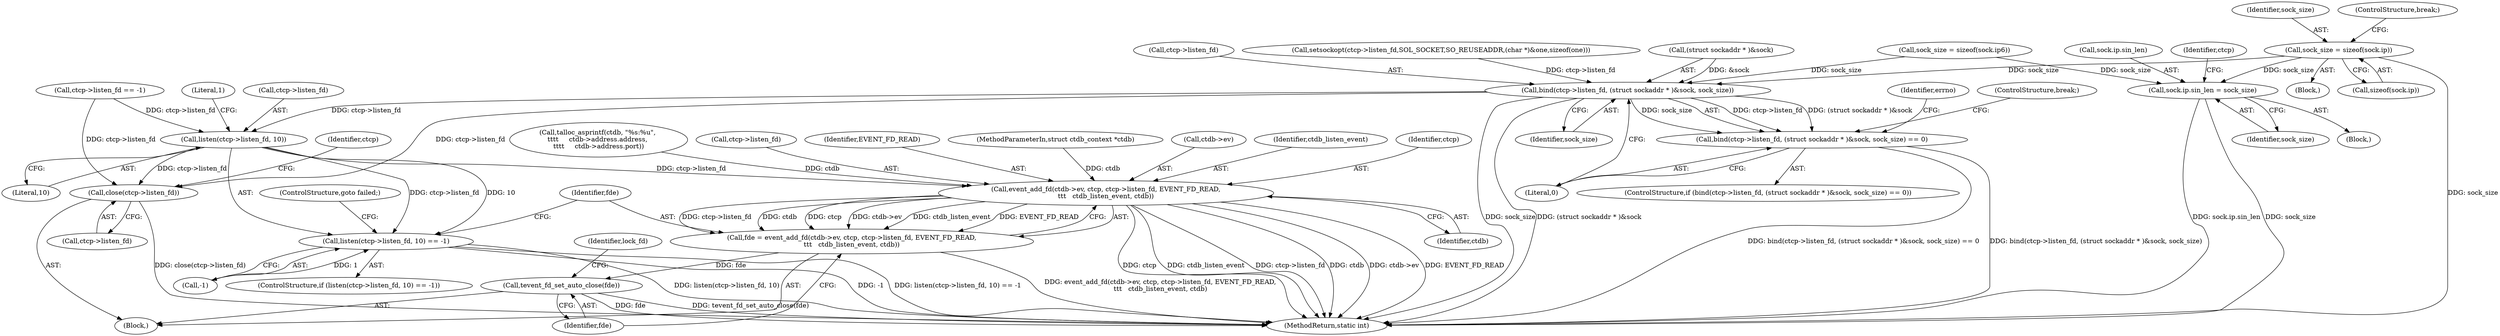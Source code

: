 digraph "0_samba_b9b9f6738fba5c32e87cb9c36b358355b444fb9b@API" {
"1000266" [label="(Call,sock_size = sizeof(sock.ip))"];
"1000299" [label="(Call,sock.ip.sin_len = sock_size)"];
"1000348" [label="(Call,bind(ctcp->listen_fd, (struct sockaddr * )&sock, sock_size))"];
"1000347" [label="(Call,bind(ctcp->listen_fd, (struct sockaddr * )&sock, sock_size) == 0)"];
"1000459" [label="(Call,listen(ctcp->listen_fd, 10))"];
"1000458" [label="(Call,listen(ctcp->listen_fd, 10) == -1)"];
"1000470" [label="(Call,event_add_fd(ctdb->ev, ctcp, ctcp->listen_fd, EVENT_FD_READ,\n\t\t\t   ctdb_listen_event, ctdb))"];
"1000468" [label="(Call,fde = event_add_fd(ctdb->ev, ctcp, ctcp->listen_fd, EVENT_FD_READ,\n\t\t\t   ctdb_listen_event, ctdb))"];
"1000481" [label="(Call,tevent_fd_set_auto_close(fde))"];
"1000490" [label="(Call,close(ctcp->listen_fd))"];
"1000103" [label="(MethodParameterIn,struct ctdb_context *ctdb)"];
"1000267" [label="(Identifier,sock_size)"];
"1000359" [label="(ControlStructure,break;)"];
"1000248" [label="(Block,)"];
"1000484" [label="(Identifier,lock_fd)"];
"1000496" [label="(Identifier,ctcp)"];
"1000104" [label="(Block,)"];
"1000490" [label="(Call,close(ctcp->listen_fd))"];
"1000470" [label="(Call,event_add_fd(ctdb->ev, ctcp, ctcp->listen_fd, EVENT_FD_READ,\n\t\t\t   ctdb_listen_event, ctdb))"];
"1000290" [label="(Call,sock_size = sizeof(sock.ip6))"];
"1000299" [label="(Call,sock.ip.sin_len = sock_size)"];
"1000334" [label="(Call,setsockopt(ctcp->listen_fd,SOL_SOCKET,SO_REUSEADDR,(char *)&one,sizeof(one)))"];
"1000471" [label="(Call,ctdb->ev)"];
"1000352" [label="(Call,(struct sockaddr * )&sock)"];
"1000479" [label="(Identifier,ctdb_listen_event)"];
"1000357" [label="(Literal,0)"];
"1000465" [label="(Literal,1)"];
"1000464" [label="(Call,-1)"];
"1000474" [label="(Identifier,ctcp)"];
"1000468" [label="(Call,fde = event_add_fd(ctdb->ev, ctcp, ctcp->listen_fd, EVENT_FD_READ,\n\t\t\t   ctdb_listen_event, ctdb))"];
"1000356" [label="(Identifier,sock_size)"];
"1000362" [label="(Identifier,errno)"];
"1000349" [label="(Call,ctcp->listen_fd)"];
"1000414" [label="(Call,talloc_asprintf(ctdb, \"%s:%u\", \n\t\t\t\t     ctdb->address.address, \n\t\t\t\t     ctdb->address.port))"];
"1000347" [label="(Call,bind(ctcp->listen_fd, (struct sockaddr * )&sock, sock_size) == 0)"];
"1000460" [label="(Call,ctcp->listen_fd)"];
"1000308" [label="(Identifier,ctcp)"];
"1000319" [label="(Call,ctcp->listen_fd == -1)"];
"1000268" [label="(Call,sizeof(sock.ip))"];
"1000467" [label="(ControlStructure,goto failed;)"];
"1000272" [label="(ControlStructure,break;)"];
"1000209" [label="(Block,)"];
"1000481" [label="(Call,tevent_fd_set_auto_close(fde))"];
"1000482" [label="(Identifier,fde)"];
"1000300" [label="(Call,sock.ip.sin_len)"];
"1000458" [label="(Call,listen(ctcp->listen_fd, 10) == -1)"];
"1000475" [label="(Call,ctcp->listen_fd)"];
"1000266" [label="(Call,sock_size = sizeof(sock.ip))"];
"1000348" [label="(Call,bind(ctcp->listen_fd, (struct sockaddr * )&sock, sock_size))"];
"1000457" [label="(ControlStructure,if (listen(ctcp->listen_fd, 10) == -1))"];
"1000503" [label="(MethodReturn,static int)"];
"1000469" [label="(Identifier,fde)"];
"1000305" [label="(Identifier,sock_size)"];
"1000480" [label="(Identifier,ctdb)"];
"1000491" [label="(Call,ctcp->listen_fd)"];
"1000459" [label="(Call,listen(ctcp->listen_fd, 10))"];
"1000463" [label="(Literal,10)"];
"1000478" [label="(Identifier,EVENT_FD_READ)"];
"1000346" [label="(ControlStructure,if (bind(ctcp->listen_fd, (struct sockaddr * )&sock, sock_size) == 0))"];
"1000266" -> "1000248"  [label="AST: "];
"1000266" -> "1000268"  [label="CFG: "];
"1000267" -> "1000266"  [label="AST: "];
"1000268" -> "1000266"  [label="AST: "];
"1000272" -> "1000266"  [label="CFG: "];
"1000266" -> "1000503"  [label="DDG: sock_size"];
"1000266" -> "1000299"  [label="DDG: sock_size"];
"1000266" -> "1000348"  [label="DDG: sock_size"];
"1000299" -> "1000209"  [label="AST: "];
"1000299" -> "1000305"  [label="CFG: "];
"1000300" -> "1000299"  [label="AST: "];
"1000305" -> "1000299"  [label="AST: "];
"1000308" -> "1000299"  [label="CFG: "];
"1000299" -> "1000503"  [label="DDG: sock_size"];
"1000299" -> "1000503"  [label="DDG: sock.ip.sin_len"];
"1000290" -> "1000299"  [label="DDG: sock_size"];
"1000348" -> "1000347"  [label="AST: "];
"1000348" -> "1000356"  [label="CFG: "];
"1000349" -> "1000348"  [label="AST: "];
"1000352" -> "1000348"  [label="AST: "];
"1000356" -> "1000348"  [label="AST: "];
"1000357" -> "1000348"  [label="CFG: "];
"1000348" -> "1000503"  [label="DDG: sock_size"];
"1000348" -> "1000503"  [label="DDG: (struct sockaddr * )&sock"];
"1000348" -> "1000347"  [label="DDG: ctcp->listen_fd"];
"1000348" -> "1000347"  [label="DDG: (struct sockaddr * )&sock"];
"1000348" -> "1000347"  [label="DDG: sock_size"];
"1000334" -> "1000348"  [label="DDG: ctcp->listen_fd"];
"1000352" -> "1000348"  [label="DDG: &sock"];
"1000290" -> "1000348"  [label="DDG: sock_size"];
"1000348" -> "1000459"  [label="DDG: ctcp->listen_fd"];
"1000348" -> "1000490"  [label="DDG: ctcp->listen_fd"];
"1000347" -> "1000346"  [label="AST: "];
"1000347" -> "1000357"  [label="CFG: "];
"1000357" -> "1000347"  [label="AST: "];
"1000359" -> "1000347"  [label="CFG: "];
"1000362" -> "1000347"  [label="CFG: "];
"1000347" -> "1000503"  [label="DDG: bind(ctcp->listen_fd, (struct sockaddr * )&sock, sock_size)"];
"1000347" -> "1000503"  [label="DDG: bind(ctcp->listen_fd, (struct sockaddr * )&sock, sock_size) == 0"];
"1000459" -> "1000458"  [label="AST: "];
"1000459" -> "1000463"  [label="CFG: "];
"1000460" -> "1000459"  [label="AST: "];
"1000463" -> "1000459"  [label="AST: "];
"1000465" -> "1000459"  [label="CFG: "];
"1000459" -> "1000458"  [label="DDG: ctcp->listen_fd"];
"1000459" -> "1000458"  [label="DDG: 10"];
"1000319" -> "1000459"  [label="DDG: ctcp->listen_fd"];
"1000459" -> "1000470"  [label="DDG: ctcp->listen_fd"];
"1000459" -> "1000490"  [label="DDG: ctcp->listen_fd"];
"1000458" -> "1000457"  [label="AST: "];
"1000458" -> "1000464"  [label="CFG: "];
"1000464" -> "1000458"  [label="AST: "];
"1000467" -> "1000458"  [label="CFG: "];
"1000469" -> "1000458"  [label="CFG: "];
"1000458" -> "1000503"  [label="DDG: listen(ctcp->listen_fd, 10)"];
"1000458" -> "1000503"  [label="DDG: -1"];
"1000458" -> "1000503"  [label="DDG: listen(ctcp->listen_fd, 10) == -1"];
"1000464" -> "1000458"  [label="DDG: 1"];
"1000470" -> "1000468"  [label="AST: "];
"1000470" -> "1000480"  [label="CFG: "];
"1000471" -> "1000470"  [label="AST: "];
"1000474" -> "1000470"  [label="AST: "];
"1000475" -> "1000470"  [label="AST: "];
"1000478" -> "1000470"  [label="AST: "];
"1000479" -> "1000470"  [label="AST: "];
"1000480" -> "1000470"  [label="AST: "];
"1000468" -> "1000470"  [label="CFG: "];
"1000470" -> "1000503"  [label="DDG: ctcp"];
"1000470" -> "1000503"  [label="DDG: ctdb_listen_event"];
"1000470" -> "1000503"  [label="DDG: ctcp->listen_fd"];
"1000470" -> "1000503"  [label="DDG: ctdb"];
"1000470" -> "1000503"  [label="DDG: ctdb->ev"];
"1000470" -> "1000503"  [label="DDG: EVENT_FD_READ"];
"1000470" -> "1000468"  [label="DDG: ctcp->listen_fd"];
"1000470" -> "1000468"  [label="DDG: ctdb"];
"1000470" -> "1000468"  [label="DDG: ctcp"];
"1000470" -> "1000468"  [label="DDG: ctdb->ev"];
"1000470" -> "1000468"  [label="DDG: ctdb_listen_event"];
"1000470" -> "1000468"  [label="DDG: EVENT_FD_READ"];
"1000414" -> "1000470"  [label="DDG: ctdb"];
"1000103" -> "1000470"  [label="DDG: ctdb"];
"1000468" -> "1000104"  [label="AST: "];
"1000469" -> "1000468"  [label="AST: "];
"1000482" -> "1000468"  [label="CFG: "];
"1000468" -> "1000503"  [label="DDG: event_add_fd(ctdb->ev, ctcp, ctcp->listen_fd, EVENT_FD_READ,\n\t\t\t   ctdb_listen_event, ctdb)"];
"1000468" -> "1000481"  [label="DDG: fde"];
"1000481" -> "1000104"  [label="AST: "];
"1000481" -> "1000482"  [label="CFG: "];
"1000482" -> "1000481"  [label="AST: "];
"1000484" -> "1000481"  [label="CFG: "];
"1000481" -> "1000503"  [label="DDG: tevent_fd_set_auto_close(fde)"];
"1000481" -> "1000503"  [label="DDG: fde"];
"1000490" -> "1000104"  [label="AST: "];
"1000490" -> "1000491"  [label="CFG: "];
"1000491" -> "1000490"  [label="AST: "];
"1000496" -> "1000490"  [label="CFG: "];
"1000490" -> "1000503"  [label="DDG: close(ctcp->listen_fd)"];
"1000319" -> "1000490"  [label="DDG: ctcp->listen_fd"];
}
